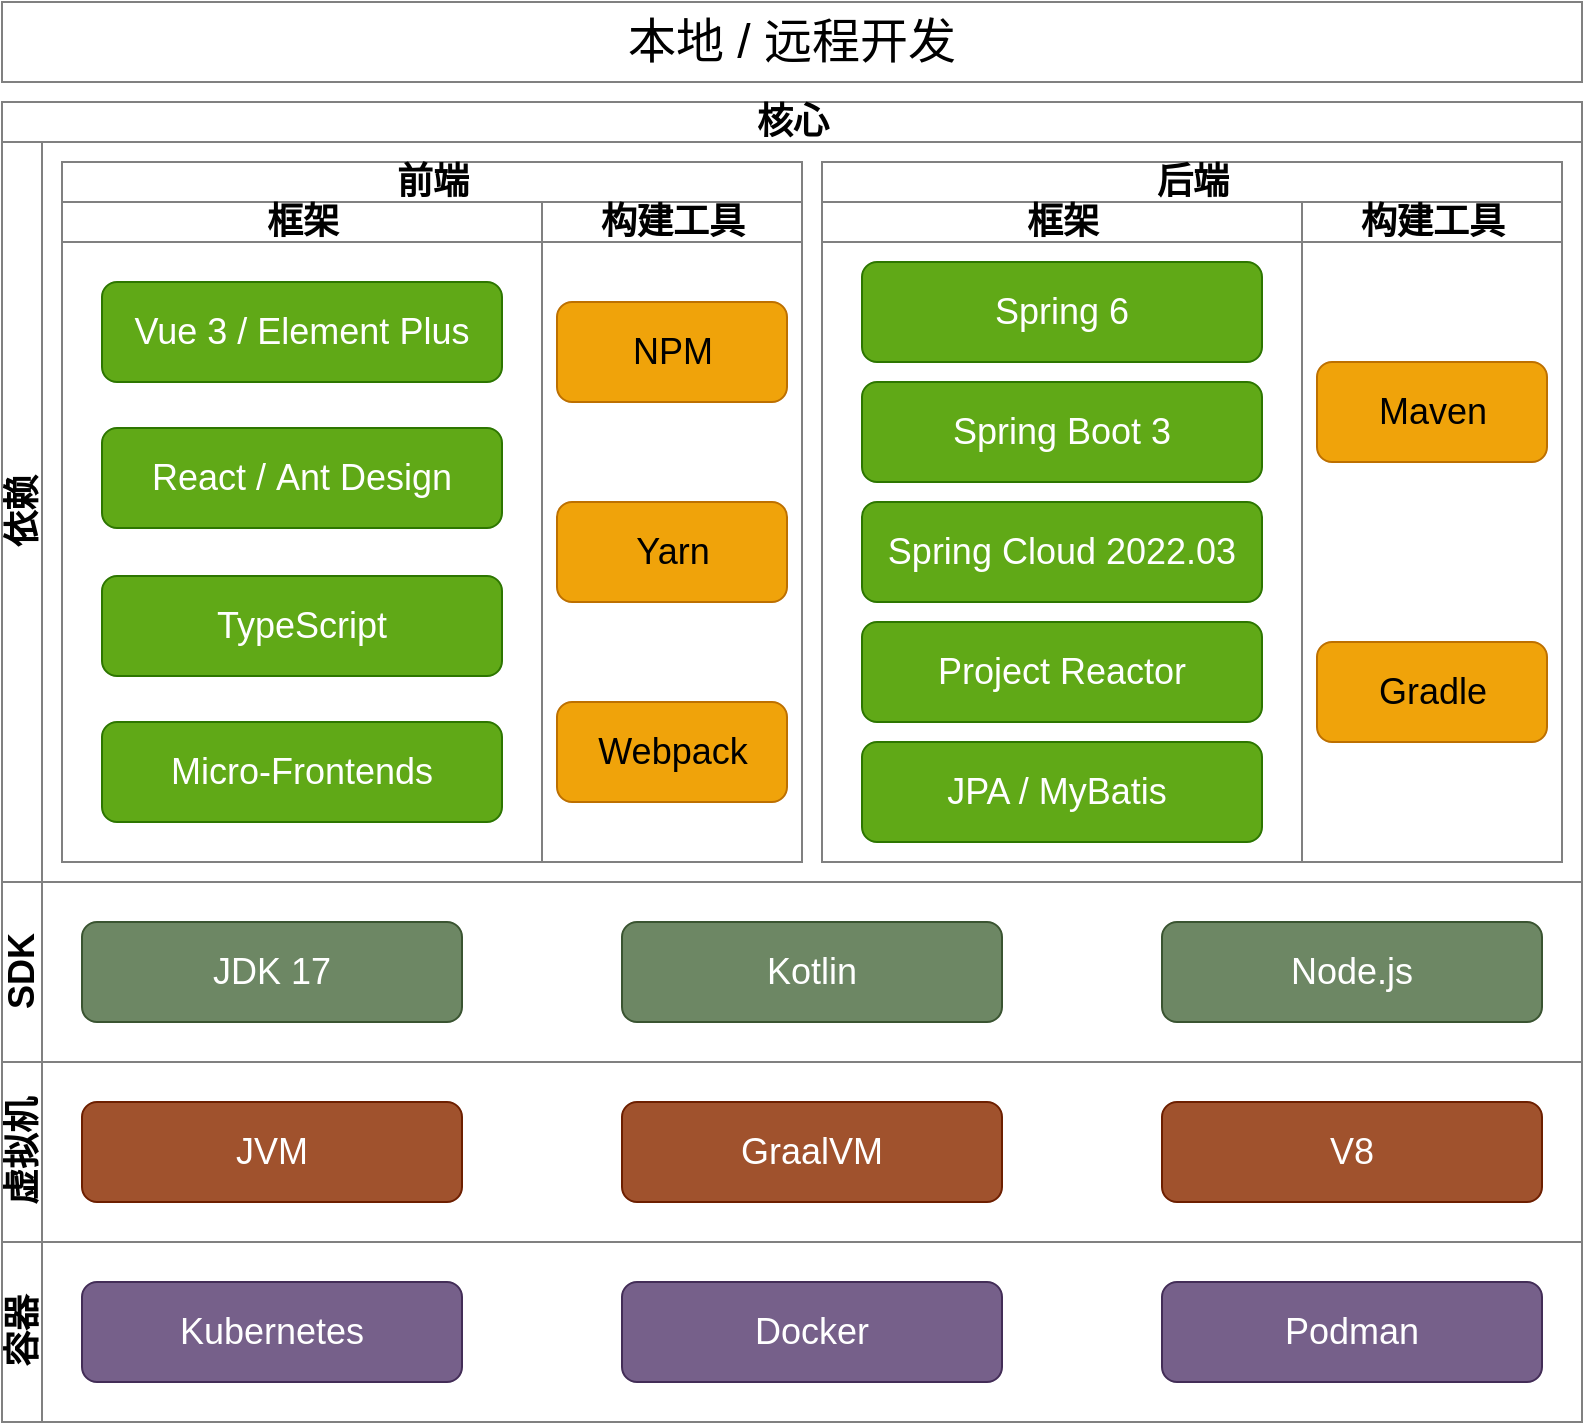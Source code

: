 <mxfile version="21.6.6" type="github">
  <diagram name="Page-1" id="sLdZdmTSBGl3ww781dOq">
    <mxGraphModel dx="1194" dy="831" grid="1" gridSize="10" guides="1" tooltips="1" connect="1" arrows="1" fold="1" page="1" pageScale="1" pageWidth="850" pageHeight="1100" math="0" shadow="0">
      <root>
        <mxCell id="0" />
        <mxCell id="1" parent="0" />
        <mxCell id="eeAt-qHe6r2WFqpsgKY8-28" value="核心" style="swimlane;childLayout=stackLayout;resizeParent=1;resizeParentMax=0;horizontal=1;startSize=20;horizontalStack=0;html=1;fontSize=18;strokeColor=#808080;" vertex="1" parent="1">
          <mxGeometry x="80" y="320" width="790" height="660" as="geometry">
            <mxRectangle x="80" y="320" width="80" height="30" as="alternateBounds" />
          </mxGeometry>
        </mxCell>
        <mxCell id="eeAt-qHe6r2WFqpsgKY8-38" value="依赖" style="swimlane;startSize=20;horizontal=0;html=1;fontSize=18;strokeColor=#808080;" vertex="1" parent="eeAt-qHe6r2WFqpsgKY8-28">
          <mxGeometry y="20" width="790" height="370" as="geometry">
            <mxRectangle y="20" width="760" height="30" as="alternateBounds" />
          </mxGeometry>
        </mxCell>
        <mxCell id="eeAt-qHe6r2WFqpsgKY8-75" value="&lt;font size=&quot;4&quot;&gt;前端&lt;/font&gt;" style="swimlane;childLayout=stackLayout;resizeParent=1;resizeParentMax=0;startSize=20;html=1;strokeColor=#808080;" vertex="1" parent="eeAt-qHe6r2WFqpsgKY8-38">
          <mxGeometry x="30" y="10" width="370" height="350" as="geometry" />
        </mxCell>
        <mxCell id="eeAt-qHe6r2WFqpsgKY8-76" value="&lt;font size=&quot;4&quot;&gt;框架&lt;/font&gt;" style="swimlane;startSize=20;html=1;strokeColor=#808080;" vertex="1" parent="eeAt-qHe6r2WFqpsgKY8-75">
          <mxGeometry y="20" width="240" height="330" as="geometry" />
        </mxCell>
        <mxCell id="eeAt-qHe6r2WFqpsgKY8-79" value="&lt;font size=&quot;4&quot;&gt;Vue 3 / Element Plus&lt;/font&gt;" style="rounded=1;whiteSpace=wrap;html=1;fillColor=#60a917;strokeColor=#2D7600;fontColor=#ffffff;flipV=0;" vertex="1" parent="eeAt-qHe6r2WFqpsgKY8-76">
          <mxGeometry x="20" y="40" width="200" height="50" as="geometry" />
        </mxCell>
        <mxCell id="eeAt-qHe6r2WFqpsgKY8-83" value="&lt;font size=&quot;4&quot;&gt;Micro-Frontends&lt;/font&gt;" style="rounded=1;whiteSpace=wrap;html=1;fillColor=#60a917;strokeColor=#2D7600;fontColor=#ffffff;flipV=0;" vertex="1" parent="eeAt-qHe6r2WFqpsgKY8-76">
          <mxGeometry x="20" y="260" width="200" height="50" as="geometry" />
        </mxCell>
        <mxCell id="eeAt-qHe6r2WFqpsgKY8-85" value="&lt;font size=&quot;4&quot;&gt;TypeScript&lt;/font&gt;" style="rounded=1;whiteSpace=wrap;html=1;fillColor=#60a917;strokeColor=#2D7600;fontColor=#ffffff;flipV=0;" vertex="1" parent="eeAt-qHe6r2WFqpsgKY8-76">
          <mxGeometry x="20" y="187" width="200" height="50" as="geometry" />
        </mxCell>
        <mxCell id="eeAt-qHe6r2WFqpsgKY8-84" value="&lt;font size=&quot;4&quot;&gt;React /&amp;nbsp;&lt;/font&gt;&lt;font style=&quot;font-size: 18px;&quot;&gt;Ant Design&lt;/font&gt;" style="rounded=1;whiteSpace=wrap;html=1;fillColor=#60a917;strokeColor=#2D7600;fontColor=#ffffff;flipV=0;" vertex="1" parent="eeAt-qHe6r2WFqpsgKY8-76">
          <mxGeometry x="20" y="113" width="200" height="50" as="geometry" />
        </mxCell>
        <mxCell id="eeAt-qHe6r2WFqpsgKY8-77" value="&lt;font size=&quot;4&quot;&gt;构建工具&lt;/font&gt;" style="swimlane;startSize=20;html=1;strokeColor=#808080;" vertex="1" parent="eeAt-qHe6r2WFqpsgKY8-75">
          <mxGeometry x="240" y="20" width="130" height="330" as="geometry" />
        </mxCell>
        <mxCell id="eeAt-qHe6r2WFqpsgKY8-82" value="&lt;font size=&quot;4&quot;&gt;Yarn&lt;/font&gt;" style="rounded=1;whiteSpace=wrap;html=1;fillColor=#f0a30a;strokeColor=#BD7000;fontColor=#000000;" vertex="1" parent="eeAt-qHe6r2WFqpsgKY8-77">
          <mxGeometry x="7.5" y="150" width="115" height="50" as="geometry" />
        </mxCell>
        <mxCell id="eeAt-qHe6r2WFqpsgKY8-86" value="&lt;font size=&quot;4&quot;&gt;Webpack&lt;/font&gt;" style="rounded=1;whiteSpace=wrap;html=1;fillColor=#f0a30a;strokeColor=#BD7000;fontColor=#000000;" vertex="1" parent="eeAt-qHe6r2WFqpsgKY8-77">
          <mxGeometry x="7.5" y="250" width="115" height="50" as="geometry" />
        </mxCell>
        <mxCell id="eeAt-qHe6r2WFqpsgKY8-81" value="&lt;font size=&quot;4&quot;&gt;NPM&lt;/font&gt;" style="rounded=1;whiteSpace=wrap;html=1;fillColor=#f0a30a;strokeColor=#BD7000;fontColor=#000000;" vertex="1" parent="eeAt-qHe6r2WFqpsgKY8-77">
          <mxGeometry x="7.5" y="50" width="115" height="50" as="geometry" />
        </mxCell>
        <mxCell id="eeAt-qHe6r2WFqpsgKY8-87" value="&lt;font size=&quot;4&quot;&gt;后端&lt;/font&gt;" style="swimlane;childLayout=stackLayout;resizeParent=1;resizeParentMax=0;startSize=20;html=1;strokeColor=#808080;" vertex="1" parent="eeAt-qHe6r2WFqpsgKY8-38">
          <mxGeometry x="410" y="10" width="370" height="350" as="geometry" />
        </mxCell>
        <mxCell id="eeAt-qHe6r2WFqpsgKY8-88" value="&lt;font size=&quot;4&quot;&gt;框架&lt;/font&gt;" style="swimlane;startSize=20;html=1;strokeColor=#808080;" vertex="1" parent="eeAt-qHe6r2WFqpsgKY8-87">
          <mxGeometry y="20" width="240" height="330" as="geometry" />
        </mxCell>
        <mxCell id="eeAt-qHe6r2WFqpsgKY8-89" value="&lt;font size=&quot;4&quot;&gt;Spring 6&lt;/font&gt;" style="rounded=1;whiteSpace=wrap;html=1;fillColor=#60a917;strokeColor=#2D7600;fontColor=#ffffff;flipV=0;" vertex="1" parent="eeAt-qHe6r2WFqpsgKY8-88">
          <mxGeometry x="20" y="30" width="200" height="50" as="geometry" />
        </mxCell>
        <mxCell id="eeAt-qHe6r2WFqpsgKY8-90" value="&lt;font size=&quot;4&quot;&gt;JPA / MyBatis&amp;nbsp;&lt;/font&gt;" style="rounded=1;whiteSpace=wrap;html=1;fillColor=#60a917;strokeColor=#2D7600;fontColor=#ffffff;flipV=0;" vertex="1" parent="eeAt-qHe6r2WFqpsgKY8-88">
          <mxGeometry x="20" y="270" width="200" height="50" as="geometry" />
        </mxCell>
        <mxCell id="eeAt-qHe6r2WFqpsgKY8-91" value="&lt;font style=&quot;font-size: 18px;&quot;&gt;Project Reactor&lt;/font&gt;" style="rounded=1;whiteSpace=wrap;html=1;fillColor=#60a917;strokeColor=#2D7600;fontColor=#ffffff;flipV=0;" vertex="1" parent="eeAt-qHe6r2WFqpsgKY8-88">
          <mxGeometry x="20" y="210" width="200" height="50" as="geometry" />
        </mxCell>
        <mxCell id="eeAt-qHe6r2WFqpsgKY8-92" value="&lt;font size=&quot;4&quot;&gt;Spring Boot 3&lt;/font&gt;" style="rounded=1;whiteSpace=wrap;html=1;fillColor=#60a917;strokeColor=#2D7600;fontColor=#ffffff;flipV=0;" vertex="1" parent="eeAt-qHe6r2WFqpsgKY8-88">
          <mxGeometry x="20" y="90" width="200" height="50" as="geometry" />
        </mxCell>
        <mxCell id="eeAt-qHe6r2WFqpsgKY8-98" value="&lt;font size=&quot;4&quot;&gt;Spring Cloud 2022.03&lt;/font&gt;" style="rounded=1;whiteSpace=wrap;html=1;fillColor=#60a917;strokeColor=#2D7600;fontColor=#ffffff;flipV=0;" vertex="1" parent="eeAt-qHe6r2WFqpsgKY8-88">
          <mxGeometry x="20" y="150" width="200" height="50" as="geometry" />
        </mxCell>
        <mxCell id="eeAt-qHe6r2WFqpsgKY8-93" value="&lt;font size=&quot;4&quot;&gt;构建工具&lt;/font&gt;" style="swimlane;startSize=20;html=1;strokeColor=#808080;" vertex="1" parent="eeAt-qHe6r2WFqpsgKY8-87">
          <mxGeometry x="240" y="20" width="130" height="330" as="geometry" />
        </mxCell>
        <mxCell id="eeAt-qHe6r2WFqpsgKY8-94" value="&lt;font size=&quot;4&quot;&gt;Gradle&lt;/font&gt;" style="rounded=1;whiteSpace=wrap;html=1;fillColor=#f0a30a;strokeColor=#BD7000;fontColor=#000000;" vertex="1" parent="eeAt-qHe6r2WFqpsgKY8-93">
          <mxGeometry x="7.5" y="220" width="115" height="50" as="geometry" />
        </mxCell>
        <mxCell id="eeAt-qHe6r2WFqpsgKY8-96" value="&lt;font size=&quot;4&quot;&gt;Maven&lt;/font&gt;" style="rounded=1;whiteSpace=wrap;html=1;fillColor=#f0a30a;strokeColor=#BD7000;fontColor=#000000;" vertex="1" parent="eeAt-qHe6r2WFqpsgKY8-93">
          <mxGeometry x="7.5" y="80" width="115" height="50" as="geometry" />
        </mxCell>
        <mxCell id="eeAt-qHe6r2WFqpsgKY8-29" value="SDK" style="swimlane;startSize=20;horizontal=0;html=1;fontSize=18;strokeColor=#808080;" vertex="1" parent="eeAt-qHe6r2WFqpsgKY8-28">
          <mxGeometry y="390" width="790" height="90" as="geometry" />
        </mxCell>
        <mxCell id="eeAt-qHe6r2WFqpsgKY8-67" value="&lt;font size=&quot;4&quot;&gt;JDK 17&lt;/font&gt;" style="rounded=1;whiteSpace=wrap;html=1;fillColor=#6d8764;strokeColor=#3A5431;fontColor=#ffffff;" vertex="1" parent="eeAt-qHe6r2WFqpsgKY8-29">
          <mxGeometry x="40" y="20" width="190" height="50" as="geometry" />
        </mxCell>
        <mxCell id="eeAt-qHe6r2WFqpsgKY8-68" value="&lt;font size=&quot;4&quot;&gt;Node.js&lt;/font&gt;" style="rounded=1;whiteSpace=wrap;html=1;fillColor=#6d8764;strokeColor=#3A5431;fontColor=#ffffff;" vertex="1" parent="eeAt-qHe6r2WFqpsgKY8-29">
          <mxGeometry x="580" y="20" width="190" height="50" as="geometry" />
        </mxCell>
        <mxCell id="eeAt-qHe6r2WFqpsgKY8-69" value="&lt;font size=&quot;4&quot;&gt;Kotlin&lt;/font&gt;" style="rounded=1;whiteSpace=wrap;html=1;fillColor=#6d8764;strokeColor=#3A5431;fontColor=#ffffff;" vertex="1" parent="eeAt-qHe6r2WFqpsgKY8-29">
          <mxGeometry x="310" y="20" width="190" height="50" as="geometry" />
        </mxCell>
        <mxCell id="eeAt-qHe6r2WFqpsgKY8-30" value="&lt;font size=&quot;4&quot;&gt;虚拟机&lt;/font&gt;" style="swimlane;startSize=20;horizontal=0;html=1;strokeColor=#808080;" vertex="1" parent="eeAt-qHe6r2WFqpsgKY8-28">
          <mxGeometry y="480" width="790" height="90" as="geometry" />
        </mxCell>
        <mxCell id="eeAt-qHe6r2WFqpsgKY8-64" value="&lt;font size=&quot;4&quot;&gt;JVM&lt;/font&gt;" style="rounded=1;whiteSpace=wrap;html=1;fillColor=#a0522d;strokeColor=#6D1F00;fontColor=#ffffff;" vertex="1" parent="eeAt-qHe6r2WFqpsgKY8-30">
          <mxGeometry x="40" y="20" width="190" height="50" as="geometry" />
        </mxCell>
        <mxCell id="eeAt-qHe6r2WFqpsgKY8-65" value="&lt;font size=&quot;4&quot;&gt;V8&lt;/font&gt;" style="rounded=1;whiteSpace=wrap;html=1;fillColor=#a0522d;strokeColor=#6D1F00;fontColor=#ffffff;" vertex="1" parent="eeAt-qHe6r2WFqpsgKY8-30">
          <mxGeometry x="580" y="20" width="190" height="50" as="geometry" />
        </mxCell>
        <mxCell id="eeAt-qHe6r2WFqpsgKY8-66" value="&lt;font style=&quot;font-size: 18px;&quot;&gt;GraalVM&lt;/font&gt;" style="rounded=1;whiteSpace=wrap;html=1;fillColor=#a0522d;strokeColor=#6D1F00;fontColor=#ffffff;" vertex="1" parent="eeAt-qHe6r2WFqpsgKY8-30">
          <mxGeometry x="310" y="20" width="190" height="50" as="geometry" />
        </mxCell>
        <mxCell id="eeAt-qHe6r2WFqpsgKY8-40" value="&lt;font style=&quot;font-size: 18px;&quot;&gt;容器&lt;/font&gt;" style="swimlane;startSize=20;horizontal=0;html=1;strokeColor=#808080;" vertex="1" parent="eeAt-qHe6r2WFqpsgKY8-28">
          <mxGeometry y="570" width="790" height="90" as="geometry" />
        </mxCell>
        <mxCell id="eeAt-qHe6r2WFqpsgKY8-41" value="&lt;font style=&quot;font-size: 18px;&quot;&gt;Kubernetes&lt;/font&gt;" style="rounded=1;whiteSpace=wrap;html=1;fillColor=#76608a;strokeColor=#432D57;fontColor=#ffffff;" vertex="1" parent="eeAt-qHe6r2WFqpsgKY8-40">
          <mxGeometry x="40" y="20" width="190" height="50" as="geometry" />
        </mxCell>
        <mxCell id="eeAt-qHe6r2WFqpsgKY8-63" value="&lt;font size=&quot;4&quot;&gt;Podman&lt;/font&gt;" style="rounded=1;whiteSpace=wrap;html=1;fillColor=#76608a;strokeColor=#432D57;fontColor=#ffffff;" vertex="1" parent="eeAt-qHe6r2WFqpsgKY8-40">
          <mxGeometry x="580" y="20" width="190" height="50" as="geometry" />
        </mxCell>
        <mxCell id="eeAt-qHe6r2WFqpsgKY8-62" value="&lt;font size=&quot;4&quot;&gt;Docker&lt;/font&gt;" style="rounded=1;whiteSpace=wrap;html=1;fillColor=#76608a;strokeColor=#432D57;fontColor=#ffffff;" vertex="1" parent="eeAt-qHe6r2WFqpsgKY8-40">
          <mxGeometry x="310" y="20" width="190" height="50" as="geometry" />
        </mxCell>
        <mxCell id="eeAt-qHe6r2WFqpsgKY8-99" value="&lt;font style=&quot;font-size: 24px;&quot;&gt;本地 / 远程开发&lt;/font&gt;" style="rounded=0;whiteSpace=wrap;html=1;strokeColor=#808080;" vertex="1" parent="1">
          <mxGeometry x="80" y="270" width="790" height="40" as="geometry" />
        </mxCell>
      </root>
    </mxGraphModel>
  </diagram>
</mxfile>

